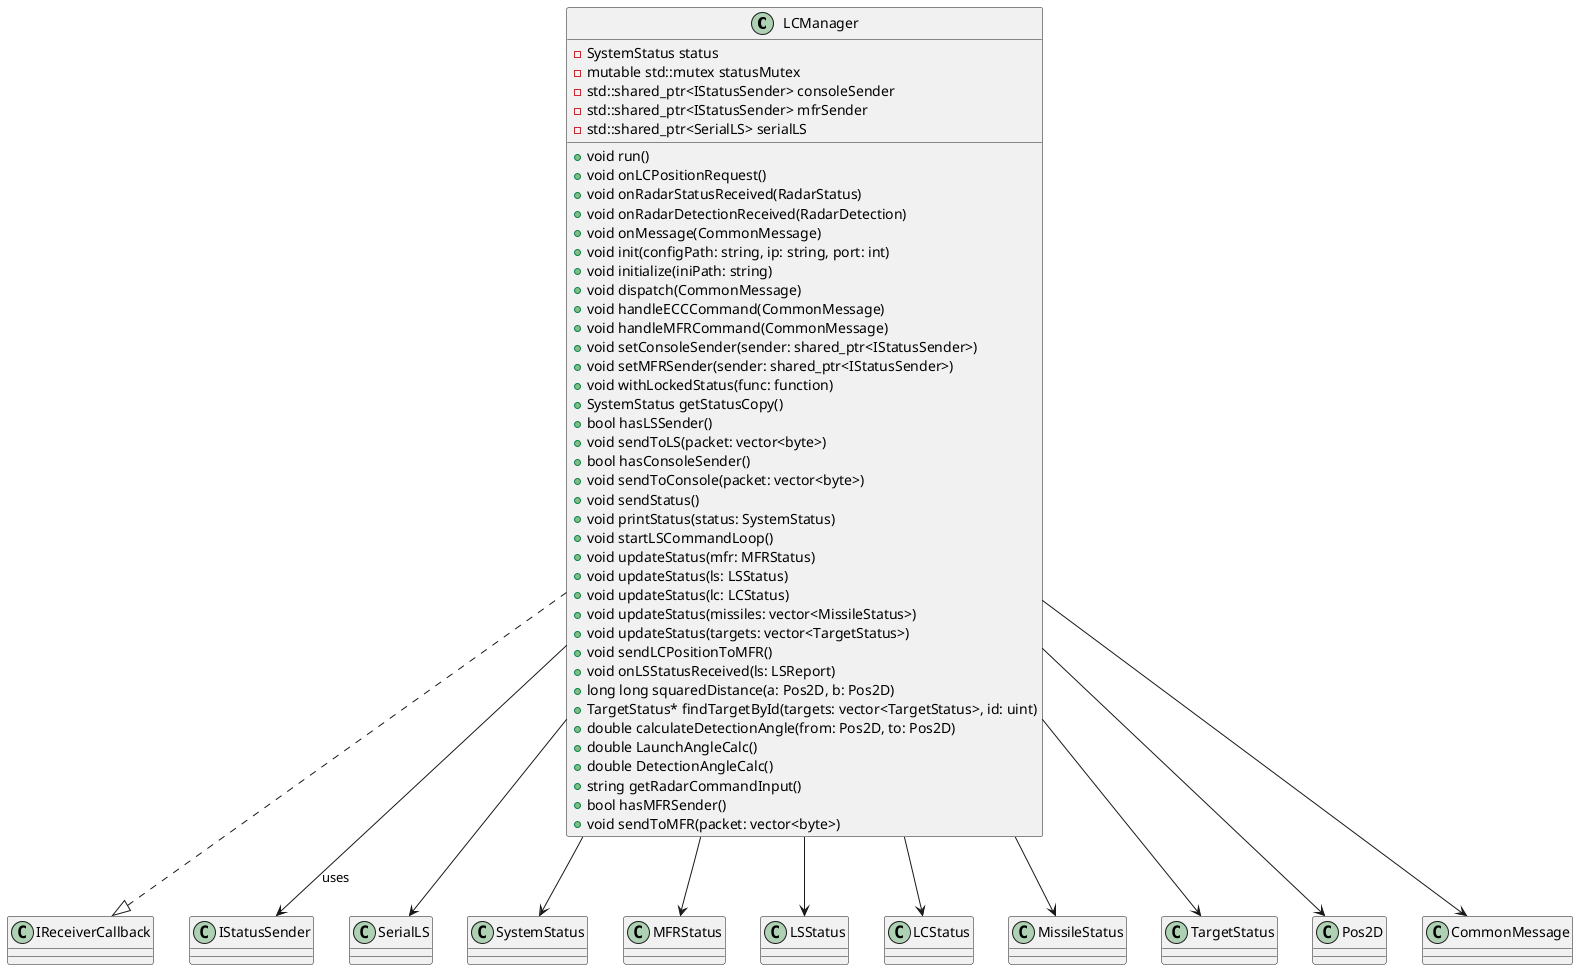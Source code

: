 @startuml

class LCManager {
  - SystemStatus status
  - mutable std::mutex statusMutex
  - std::shared_ptr<IStatusSender> consoleSender
  - std::shared_ptr<IStatusSender> mfrSender
  - std::shared_ptr<SerialLS> serialLS

  + void run()
  + void onLCPositionRequest()
  + void onRadarStatusReceived(RadarStatus)
  + void onRadarDetectionReceived(RadarDetection)
  + void onMessage(CommonMessage)
  + void init(configPath: string, ip: string, port: int)
  + void initialize(iniPath: string)
  + void dispatch(CommonMessage)
  + void handleECCCommand(CommonMessage)
  + void handleMFRCommand(CommonMessage)
  + void setConsoleSender(sender: shared_ptr<IStatusSender>)
  + void setMFRSender(sender: shared_ptr<IStatusSender>)
  + void withLockedStatus(func: function)
  + SystemStatus getStatusCopy()
  + bool hasLSSender()
  + void sendToLS(packet: vector<byte>)
  + bool hasConsoleSender()
  + void sendToConsole(packet: vector<byte>)
  + void sendStatus()
  + void printStatus(status: SystemStatus)
  + void startLSCommandLoop()
  + void updateStatus(mfr: MFRStatus)
  + void updateStatus(ls: LSStatus)
  + void updateStatus(lc: LCStatus)
  + void updateStatus(missiles: vector<MissileStatus>)
  + void updateStatus(targets: vector<TargetStatus>)
  + void sendLCPositionToMFR()
  + void onLSStatusReceived(ls: LSReport)
  + long long squaredDistance(a: Pos2D, b: Pos2D)
  + TargetStatus* findTargetById(targets: vector<TargetStatus>, id: uint)
  + double calculateDetectionAngle(from: Pos2D, to: Pos2D)
  + double LaunchAngleCalc()
  + double DetectionAngleCalc()
  + string getRadarCommandInput()
  + bool hasMFRSender()
  + void sendToMFR(packet: vector<byte>)
}

LCManager ..|> IReceiverCallback
LCManager --> IStatusSender : uses
LCManager --> SerialLS
LCManager --> SystemStatus
LCManager --> MFRStatus
LCManager --> LSStatus
LCManager --> LCStatus
LCManager --> MissileStatus
LCManager --> TargetStatus
LCManager --> Pos2D
LCManager --> CommonMessage

@enduml
